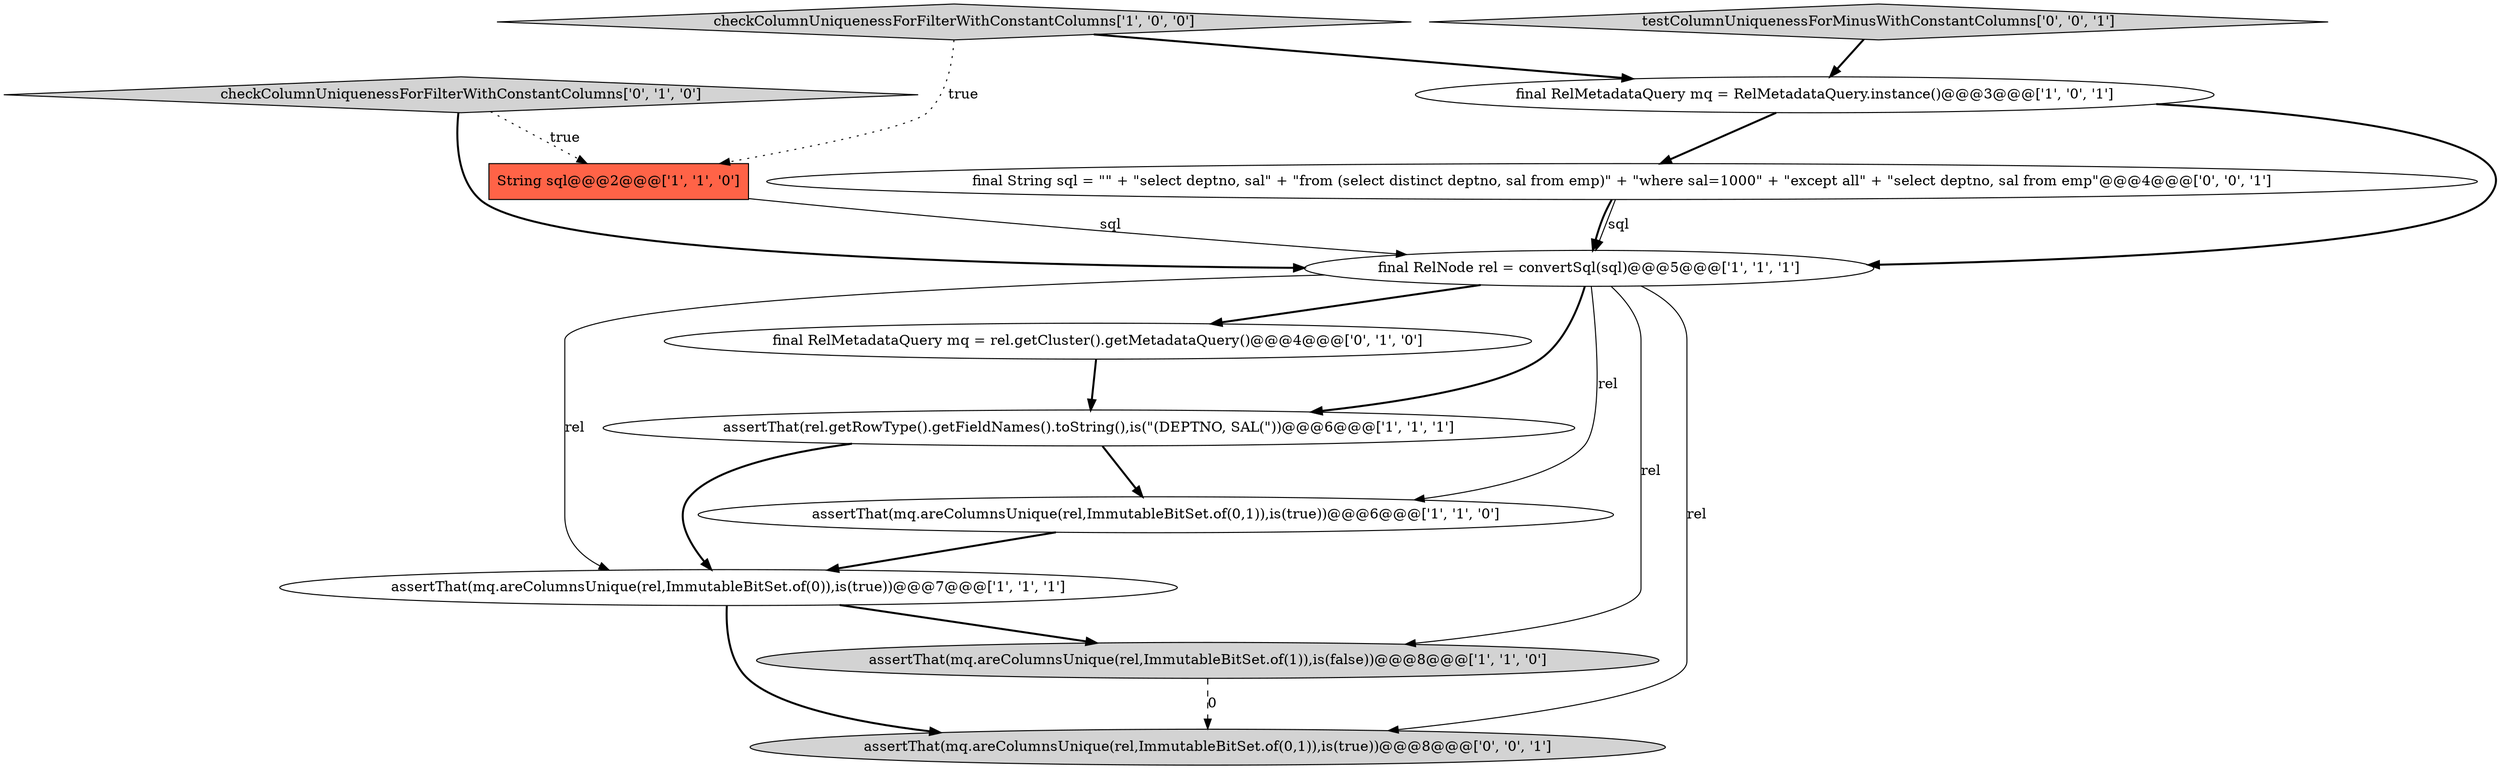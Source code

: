 digraph {
3 [style = filled, label = "String sql@@@2@@@['1', '1', '0']", fillcolor = tomato, shape = box image = "AAA0AAABBB1BBB"];
9 [style = filled, label = "final RelMetadataQuery mq = rel.getCluster().getMetadataQuery()@@@4@@@['0', '1', '0']", fillcolor = white, shape = ellipse image = "AAA1AAABBB2BBB"];
8 [style = filled, label = "checkColumnUniquenessForFilterWithConstantColumns['0', '1', '0']", fillcolor = lightgray, shape = diamond image = "AAA0AAABBB2BBB"];
12 [style = filled, label = "assertThat(mq.areColumnsUnique(rel,ImmutableBitSet.of(0,1)),is(true))@@@8@@@['0', '0', '1']", fillcolor = lightgray, shape = ellipse image = "AAA0AAABBB3BBB"];
4 [style = filled, label = "assertThat(mq.areColumnsUnique(rel,ImmutableBitSet.of(1)),is(false))@@@8@@@['1', '1', '0']", fillcolor = lightgray, shape = ellipse image = "AAA0AAABBB1BBB"];
6 [style = filled, label = "assertThat(rel.getRowType().getFieldNames().toString(),is(\"(DEPTNO, SAL(\"))@@@6@@@['1', '1', '1']", fillcolor = white, shape = ellipse image = "AAA0AAABBB1BBB"];
5 [style = filled, label = "assertThat(mq.areColumnsUnique(rel,ImmutableBitSet.of(0)),is(true))@@@7@@@['1', '1', '1']", fillcolor = white, shape = ellipse image = "AAA0AAABBB1BBB"];
7 [style = filled, label = "checkColumnUniquenessForFilterWithConstantColumns['1', '0', '0']", fillcolor = lightgray, shape = diamond image = "AAA0AAABBB1BBB"];
10 [style = filled, label = "testColumnUniquenessForMinusWithConstantColumns['0', '0', '1']", fillcolor = lightgray, shape = diamond image = "AAA0AAABBB3BBB"];
11 [style = filled, label = "final String sql = \"\" + \"select deptno, sal\" + \"from (select distinct deptno, sal from emp)\" + \"where sal=1000\" + \"except all\" + \"select deptno, sal from emp\"@@@4@@@['0', '0', '1']", fillcolor = white, shape = ellipse image = "AAA0AAABBB3BBB"];
2 [style = filled, label = "final RelNode rel = convertSql(sql)@@@5@@@['1', '1', '1']", fillcolor = white, shape = ellipse image = "AAA0AAABBB1BBB"];
1 [style = filled, label = "final RelMetadataQuery mq = RelMetadataQuery.instance()@@@3@@@['1', '0', '1']", fillcolor = white, shape = ellipse image = "AAA0AAABBB1BBB"];
0 [style = filled, label = "assertThat(mq.areColumnsUnique(rel,ImmutableBitSet.of(0,1)),is(true))@@@6@@@['1', '1', '0']", fillcolor = white, shape = ellipse image = "AAA0AAABBB1BBB"];
2->12 [style = solid, label="rel"];
11->2 [style = solid, label="sql"];
4->12 [style = dashed, label="0"];
6->0 [style = bold, label=""];
2->0 [style = solid, label="rel"];
3->2 [style = solid, label="sql"];
11->2 [style = bold, label=""];
5->4 [style = bold, label=""];
1->11 [style = bold, label=""];
9->6 [style = bold, label=""];
10->1 [style = bold, label=""];
2->4 [style = solid, label="rel"];
2->9 [style = bold, label=""];
8->2 [style = bold, label=""];
2->5 [style = solid, label="rel"];
6->5 [style = bold, label=""];
2->6 [style = bold, label=""];
5->12 [style = bold, label=""];
8->3 [style = dotted, label="true"];
7->1 [style = bold, label=""];
0->5 [style = bold, label=""];
1->2 [style = bold, label=""];
7->3 [style = dotted, label="true"];
}
